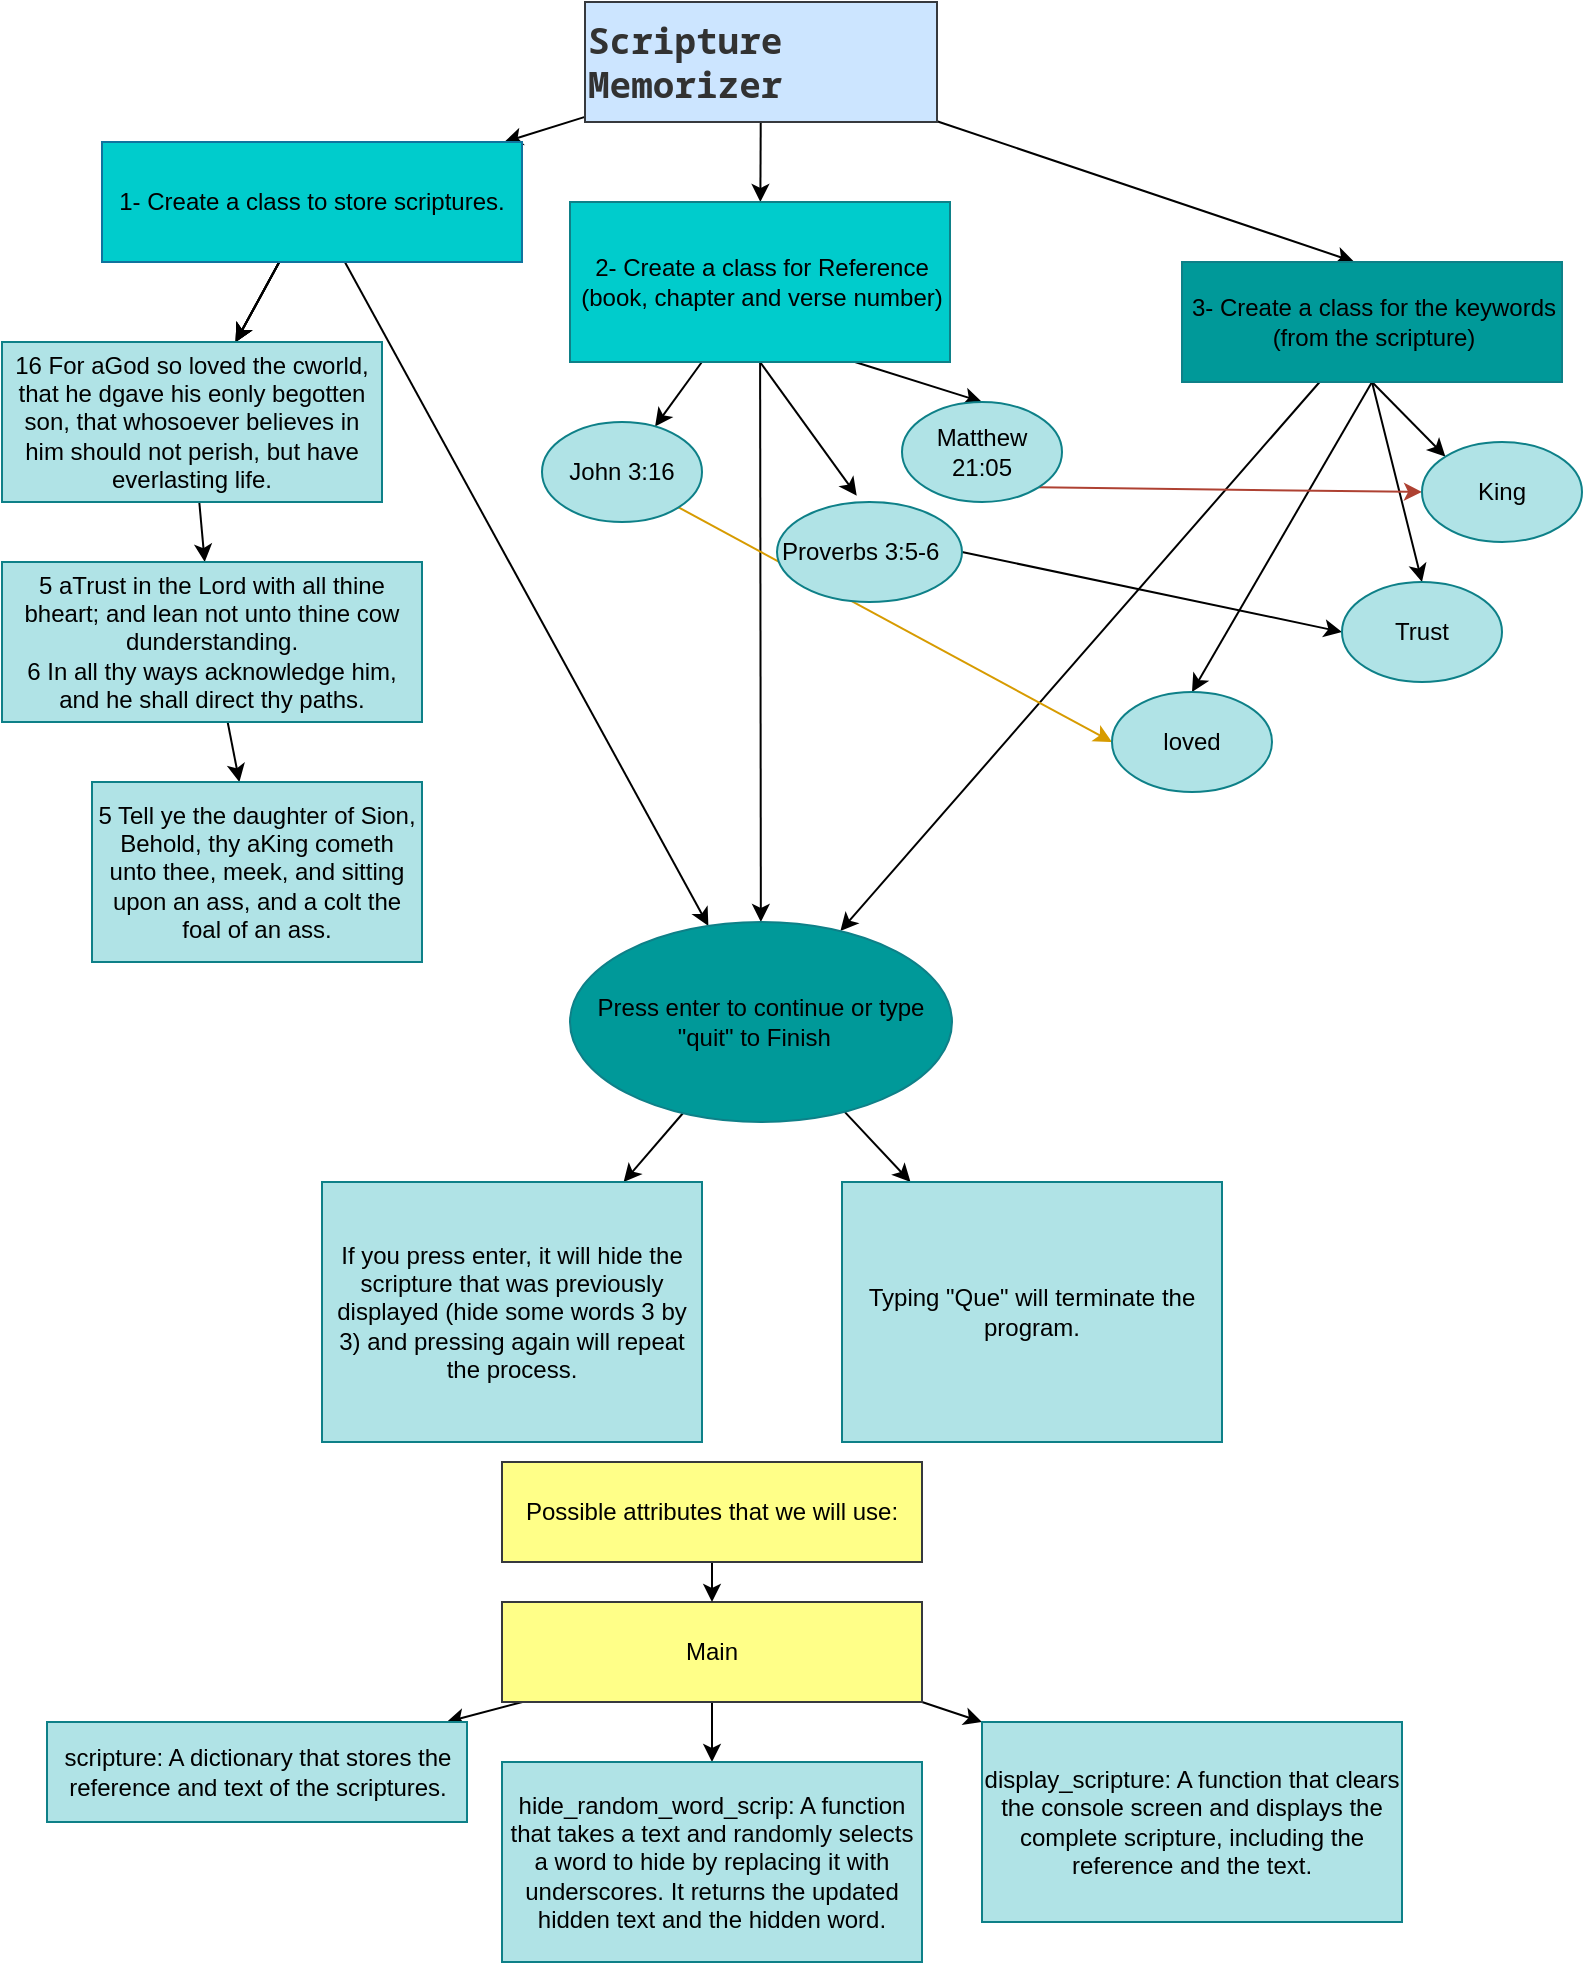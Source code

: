 <mxfile>
    <diagram id="YcnIJ-Q_LEa6Sy0bkbtv" name="Página-1">
        <mxGraphModel dx="799" dy="474" grid="1" gridSize="10" guides="1" tooltips="1" connect="1" arrows="1" fold="1" page="1" pageScale="1" pageWidth="827" pageHeight="1169" math="0" shadow="0">
            <root>
                <mxCell id="0"/>
                <mxCell id="1" parent="0"/>
                <mxCell id="4" value="" style="edgeStyle=none;html=1;" edge="1" parent="1" source="2" target="3">
                    <mxGeometry relative="1" as="geometry"/>
                </mxCell>
                <mxCell id="8" value="" style="edgeStyle=none;html=1;fontColor=#000000;entryX=0.453;entryY=-0.002;entryDx=0;entryDy=0;entryPerimeter=0;" edge="1" parent="1" source="2" target="9">
                    <mxGeometry relative="1" as="geometry"/>
                </mxCell>
                <mxCell id="10" value="" style="edgeStyle=none;html=1;fontColor=#000000;" edge="1" parent="1" source="2" target="7">
                    <mxGeometry relative="1" as="geometry"/>
                </mxCell>
                <mxCell id="2" value="&lt;h2 style=&quot;font-family: &amp;quot;Noto Sans Mono&amp;quot;; margin: 0px; color: rgb(50, 50, 50); text-align: start;&quot;&gt;Scripture Memorizer&lt;/h2&gt;" style="rounded=0;whiteSpace=wrap;html=1;fillColor=#cce5ff;strokeColor=#36393d;" vertex="1" parent="1">
                    <mxGeometry x="301.5" y="10" width="176" height="60" as="geometry"/>
                </mxCell>
                <mxCell id="12" value="" style="edgeStyle=none;html=1;fontColor=#000000;" edge="1" parent="1" source="3" target="11">
                    <mxGeometry relative="1" as="geometry"/>
                </mxCell>
                <mxCell id="20" value="" style="edgeStyle=none;html=1;fontColor=#000000;" edge="1" parent="1" source="3" target="19">
                    <mxGeometry relative="1" as="geometry"/>
                </mxCell>
                <mxCell id="21" value="" style="edgeStyle=none;html=1;fontColor=#000000;" edge="1" parent="1" source="3" target="19">
                    <mxGeometry relative="1" as="geometry"/>
                </mxCell>
                <mxCell id="22" value="" style="edgeStyle=none;html=1;fontColor=#000000;" edge="1" parent="1" source="3" target="19">
                    <mxGeometry relative="1" as="geometry"/>
                </mxCell>
                <mxCell id="23" value="" style="edgeStyle=none;html=1;fontColor=#000000;" edge="1" parent="1" source="3" target="19">
                    <mxGeometry relative="1" as="geometry"/>
                </mxCell>
                <mxCell id="3" value="&lt;div style=&quot;&quot;&gt;&lt;font color=&quot;#000000&quot;&gt;1- Create a class to store scriptures.&lt;/font&gt;&lt;br&gt;&lt;/div&gt;" style="rounded=0;whiteSpace=wrap;html=1;fillColor=#00CCCC;strokeColor=#10739e;align=center;" vertex="1" parent="1">
                    <mxGeometry x="60" y="80" width="210" height="60" as="geometry"/>
                </mxCell>
                <mxCell id="13" value="" style="edgeStyle=none;html=1;fontColor=#000000;" edge="1" parent="1" source="7" target="11">
                    <mxGeometry relative="1" as="geometry"/>
                </mxCell>
                <mxCell id="33" value="" style="edgeStyle=none;html=1;fontColor=#000000;" edge="1" parent="1" source="7" target="32">
                    <mxGeometry relative="1" as="geometry"/>
                </mxCell>
                <mxCell id="35" style="edgeStyle=none;html=1;exitX=0.75;exitY=1;exitDx=0;exitDy=0;entryX=0.5;entryY=0;entryDx=0;entryDy=0;fontColor=#000000;" edge="1" parent="1" source="7" target="34">
                    <mxGeometry relative="1" as="geometry"/>
                </mxCell>
                <mxCell id="37" style="edgeStyle=none;html=1;exitX=0.5;exitY=1;exitDx=0;exitDy=0;entryX=0.431;entryY=-0.063;entryDx=0;entryDy=0;entryPerimeter=0;fontColor=#000000;" edge="1" parent="1" source="7" target="36">
                    <mxGeometry relative="1" as="geometry"/>
                </mxCell>
                <mxCell id="7" value="&lt;div style=&quot;&quot;&gt;&lt;div style=&quot;text-align: center;&quot;&gt;&lt;font color=&quot;#000000&quot;&gt;2- Create a class for Reference (book, chapter and verse number)&lt;/font&gt;&lt;br&gt;&lt;/div&gt;&lt;/div&gt;" style="rounded=0;whiteSpace=wrap;html=1;fillColor=#00CCCC;strokeColor=#0e8088;align=left;" vertex="1" parent="1">
                    <mxGeometry x="294" y="110" width="190" height="80" as="geometry"/>
                </mxCell>
                <mxCell id="14" value="" style="edgeStyle=none;html=1;fontColor=#000000;" edge="1" parent="1" source="9" target="11">
                    <mxGeometry relative="1" as="geometry"/>
                </mxCell>
                <mxCell id="44" style="edgeStyle=none;html=1;exitX=0.5;exitY=1;exitDx=0;exitDy=0;entryX=0.5;entryY=0;entryDx=0;entryDy=0;fontColor=#000000;" edge="1" parent="1" source="9" target="40">
                    <mxGeometry relative="1" as="geometry"/>
                </mxCell>
                <mxCell id="45" style="edgeStyle=none;html=1;exitX=0.5;exitY=1;exitDx=0;exitDy=0;entryX=0;entryY=0;entryDx=0;entryDy=0;fontColor=#000000;" edge="1" parent="1" source="9" target="39">
                    <mxGeometry relative="1" as="geometry"/>
                </mxCell>
                <mxCell id="46" style="edgeStyle=none;html=1;exitX=0.5;exitY=1;exitDx=0;exitDy=0;entryX=0.5;entryY=0;entryDx=0;entryDy=0;fontColor=#000000;" edge="1" parent="1" source="9" target="38">
                    <mxGeometry relative="1" as="geometry"/>
                </mxCell>
                <mxCell id="9" value="&lt;div style=&quot;text-align: center;&quot;&gt;&lt;font color=&quot;#000000&quot;&gt;3- Create a class for the keywords (from the scripture)&lt;/font&gt;&lt;br&gt;&lt;/div&gt;" style="rounded=0;whiteSpace=wrap;html=1;fillColor=#009999;strokeColor=#0e8088;align=left;" vertex="1" parent="1">
                    <mxGeometry x="600" y="140" width="190" height="60" as="geometry"/>
                </mxCell>
                <mxCell id="16" value="" style="edgeStyle=none;html=1;fontColor=#000000;" edge="1" parent="1" source="11" target="15">
                    <mxGeometry relative="1" as="geometry"/>
                </mxCell>
                <mxCell id="18" value="" style="edgeStyle=none;html=1;fontColor=#000000;" edge="1" parent="1" source="11" target="17">
                    <mxGeometry relative="1" as="geometry"/>
                </mxCell>
                <mxCell id="11" value="&lt;font color=&quot;#000000&quot;&gt;Press enter to continue or type &quot;quit&quot; to Finish&amp;nbsp;&amp;nbsp;&lt;/font&gt;" style="ellipse;whiteSpace=wrap;html=1;align=center;fillColor=#009999;strokeColor=#0e8088;rounded=0;" vertex="1" parent="1">
                    <mxGeometry x="294" y="470" width="191" height="100" as="geometry"/>
                </mxCell>
                <mxCell id="15" value="&lt;font color=&quot;#000000&quot;&gt;If you press enter, it will hide the scripture that was previously displayed (hide some words 3 by 3) and pressing again will repeat the process.&lt;/font&gt;" style="rounded=0;whiteSpace=wrap;html=1;fillColor=#b0e3e6;strokeColor=#0e8088;" vertex="1" parent="1">
                    <mxGeometry x="170" y="600" width="190" height="130" as="geometry"/>
                </mxCell>
                <mxCell id="17" value="&lt;font color=&quot;#000000&quot;&gt;Typing &quot;Que&quot; will terminate the program.&lt;/font&gt;" style="rounded=0;whiteSpace=wrap;html=1;fillColor=#b0e3e6;strokeColor=#0e8088;" vertex="1" parent="1">
                    <mxGeometry x="430" y="600" width="190" height="130" as="geometry"/>
                </mxCell>
                <mxCell id="30" value="" style="edgeStyle=none;html=1;fontColor=#000000;" edge="1" parent="1" source="19" target="24">
                    <mxGeometry relative="1" as="geometry"/>
                </mxCell>
                <mxCell id="19" value="&lt;font color=&quot;#000000&quot;&gt;16 For aGod so loved the cworld, that he dgave his eonly begotten son, that whosoever believes in him should not perish, but have everlasting life.&lt;/font&gt;" style="rounded=0;whiteSpace=wrap;html=1;fillColor=#b0e3e6;strokeColor=#0e8088;" vertex="1" parent="1">
                    <mxGeometry x="10" y="180" width="190" height="80" as="geometry"/>
                </mxCell>
                <mxCell id="31" value="" style="edgeStyle=none;html=1;fontColor=#000000;" edge="1" parent="1" source="24" target="26">
                    <mxGeometry relative="1" as="geometry"/>
                </mxCell>
                <mxCell id="24" value="&lt;div&gt;&lt;font color=&quot;#000000&quot;&gt;5 aTrust in the Lord with all thine bheart; and lean not unto thine cow dunderstanding.&lt;/font&gt;&lt;/div&gt;&lt;div&gt;&lt;font color=&quot;#000000&quot;&gt;6 In all thy ways acknowledge him, and he shall direct thy paths.&lt;/font&gt;&lt;/div&gt;" style="rounded=0;whiteSpace=wrap;html=1;fillColor=#b0e3e6;strokeColor=#0e8088;" vertex="1" parent="1">
                    <mxGeometry x="10" y="290" width="210" height="80" as="geometry"/>
                </mxCell>
                <mxCell id="26" value="&lt;font color=&quot;#000000&quot;&gt;5 Tell ye the daughter of Sion, Behold, thy aKing cometh unto thee, meek, and sitting upon an ass, and a colt the foal of an ass.&lt;/font&gt;" style="rounded=0;whiteSpace=wrap;html=1;fillColor=#b0e3e6;strokeColor=#0e8088;" vertex="1" parent="1">
                    <mxGeometry x="55" y="400" width="165" height="90" as="geometry"/>
                </mxCell>
                <mxCell id="43" style="edgeStyle=none;html=1;exitX=1;exitY=1;exitDx=0;exitDy=0;entryX=0;entryY=0.5;entryDx=0;entryDy=0;fontColor=#000000;fillColor=#ffcd28;gradientColor=#ffa500;strokeColor=#d79b00;" edge="1" parent="1" source="32" target="38">
                    <mxGeometry relative="1" as="geometry"/>
                </mxCell>
                <mxCell id="32" value="&lt;font color=&quot;#000000&quot;&gt;John 3:16&lt;/font&gt;" style="ellipse;whiteSpace=wrap;html=1;align=center;fillColor=#b0e3e6;strokeColor=#0e8088;rounded=0;" vertex="1" parent="1">
                    <mxGeometry x="280" y="220" width="80" height="50" as="geometry"/>
                </mxCell>
                <mxCell id="42" style="edgeStyle=none;html=1;exitX=1;exitY=1;exitDx=0;exitDy=0;entryX=0;entryY=0.5;entryDx=0;entryDy=0;fontColor=#000000;fillColor=#fad9d5;strokeColor=#ae4132;" edge="1" parent="1" source="34" target="39">
                    <mxGeometry relative="1" as="geometry"/>
                </mxCell>
                <mxCell id="34" value="&lt;font color=&quot;#000000&quot;&gt;Matthew 21:05&lt;/font&gt;" style="ellipse;whiteSpace=wrap;html=1;align=center;fillColor=#b0e3e6;strokeColor=#0e8088;rounded=0;" vertex="1" parent="1">
                    <mxGeometry x="460" y="210" width="80" height="50" as="geometry"/>
                </mxCell>
                <mxCell id="41" style="edgeStyle=none;html=1;exitX=1;exitY=0.5;exitDx=0;exitDy=0;entryX=0;entryY=0.5;entryDx=0;entryDy=0;fontColor=#000000;" edge="1" parent="1" source="36" target="40">
                    <mxGeometry relative="1" as="geometry"/>
                </mxCell>
                <mxCell id="36" value="&lt;font color=&quot;#000000&quot;&gt;Proverbs 3:5-6&lt;/font&gt;" style="ellipse;whiteSpace=wrap;html=1;align=left;fillColor=#b0e3e6;strokeColor=#0e8088;rounded=0;" vertex="1" parent="1">
                    <mxGeometry x="397.5" y="260" width="92.5" height="50" as="geometry"/>
                </mxCell>
                <mxCell id="38" value="&lt;font color=&quot;#000000&quot;&gt;loved&lt;/font&gt;" style="ellipse;whiteSpace=wrap;html=1;align=center;fillColor=#b0e3e6;strokeColor=#0e8088;rounded=0;" vertex="1" parent="1">
                    <mxGeometry x="565" y="355" width="80" height="50" as="geometry"/>
                </mxCell>
                <mxCell id="39" value="&lt;font color=&quot;#000000&quot;&gt;King&lt;/font&gt;" style="ellipse;whiteSpace=wrap;html=1;align=center;fillColor=#b0e3e6;strokeColor=#0e8088;rounded=0;" vertex="1" parent="1">
                    <mxGeometry x="720" y="230" width="80" height="50" as="geometry"/>
                </mxCell>
                <mxCell id="40" value="&lt;font color=&quot;#000000&quot;&gt;Trust&lt;/font&gt;" style="ellipse;whiteSpace=wrap;html=1;align=center;fillColor=#b0e3e6;strokeColor=#0e8088;rounded=0;" vertex="1" parent="1">
                    <mxGeometry x="680" y="300" width="80" height="50" as="geometry"/>
                </mxCell>
                <mxCell id="49" value="" style="edgeStyle=none;html=1;fontColor=#000000;" edge="1" parent="1" source="47" target="48">
                    <mxGeometry relative="1" as="geometry"/>
                </mxCell>
                <mxCell id="51" value="" style="edgeStyle=none;html=1;fontColor=#000000;" edge="1" parent="1" source="47" target="50">
                    <mxGeometry relative="1" as="geometry"/>
                </mxCell>
                <mxCell id="53" style="edgeStyle=none;html=1;exitX=1;exitY=1;exitDx=0;exitDy=0;entryX=0;entryY=0;entryDx=0;entryDy=0;fontColor=#000000;" edge="1" parent="1" source="47" target="52">
                    <mxGeometry relative="1" as="geometry"/>
                </mxCell>
                <mxCell id="47" value="&lt;font color=&quot;#000000&quot;&gt;Main&lt;br&gt;&lt;/font&gt;" style="rounded=0;whiteSpace=wrap;html=1;fillColor=#ffff88;strokeColor=#36393d;align=center;" vertex="1" parent="1">
                    <mxGeometry x="260" y="810" width="210" height="50" as="geometry"/>
                </mxCell>
                <mxCell id="48" value="&lt;font color=&quot;#000000&quot;&gt;scripture: A dictionary that stores the reference and text of the scriptures.&lt;br&gt;&lt;/font&gt;" style="rounded=0;whiteSpace=wrap;html=1;fillColor=#b0e3e6;strokeColor=#0e8088;align=center;" vertex="1" parent="1">
                    <mxGeometry x="32.5" y="870" width="210" height="50" as="geometry"/>
                </mxCell>
                <mxCell id="50" value="&lt;font color=&quot;#000000&quot;&gt;hide_random_word_scrip: A function that takes a text and randomly selects a word to hide by replacing it with underscores. It returns the updated hidden text and the hidden word.&lt;br&gt;&lt;/font&gt;" style="rounded=0;whiteSpace=wrap;html=1;fillColor=#b0e3e6;strokeColor=#0e8088;align=center;" vertex="1" parent="1">
                    <mxGeometry x="260" y="890" width="210" height="100" as="geometry"/>
                </mxCell>
                <mxCell id="52" value="&lt;font color=&quot;#000000&quot;&gt;display_scripture: A function that clears the console screen and displays the complete scripture, including the reference and the text.&lt;br&gt;&lt;/font&gt;" style="rounded=0;whiteSpace=wrap;html=1;fillColor=#b0e3e6;strokeColor=#0e8088;align=center;" vertex="1" parent="1">
                    <mxGeometry x="500" y="870" width="210" height="100" as="geometry"/>
                </mxCell>
                <mxCell id="55" style="edgeStyle=none;html=1;exitX=0.5;exitY=1;exitDx=0;exitDy=0;entryX=0.5;entryY=0;entryDx=0;entryDy=0;fontColor=#000000;" edge="1" parent="1" source="54" target="47">
                    <mxGeometry relative="1" as="geometry"/>
                </mxCell>
                <mxCell id="54" value="&lt;font color=&quot;#000000&quot;&gt;Possible attributes that we will use:&lt;br&gt;&lt;/font&gt;" style="rounded=0;whiteSpace=wrap;html=1;fillColor=#ffff88;strokeColor=#36393d;align=center;" vertex="1" parent="1">
                    <mxGeometry x="260" y="740" width="210" height="50" as="geometry"/>
                </mxCell>
            </root>
        </mxGraphModel>
    </diagram>
</mxfile>